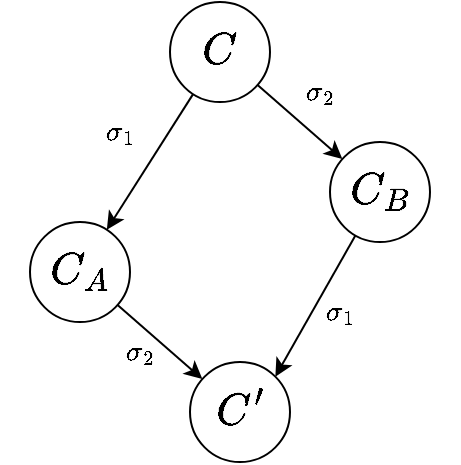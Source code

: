 <mxfile version="20.3.0" type="device"><diagram id="GjwzoFK5_og7Yfl-FRCa" name="Page-1"><mxGraphModel dx="674" dy="404" grid="1" gridSize="10" guides="1" tooltips="1" connect="1" arrows="1" fold="1" page="1" pageScale="1" pageWidth="827" pageHeight="1169" math="1" shadow="0"><root><mxCell id="0"/><mxCell id="1" parent="0"/><mxCell id="ZYST6WTnsPtTtdXnemMj-4" style="rounded=0;orthogonalLoop=1;jettySize=auto;html=1;" edge="1" parent="1" source="ZYST6WTnsPtTtdXnemMj-1" target="ZYST6WTnsPtTtdXnemMj-3"><mxGeometry relative="1" as="geometry"/></mxCell><mxCell id="ZYST6WTnsPtTtdXnemMj-5" style="edgeStyle=none;rounded=0;orthogonalLoop=1;jettySize=auto;html=1;" edge="1" parent="1" source="ZYST6WTnsPtTtdXnemMj-1" target="ZYST6WTnsPtTtdXnemMj-2"><mxGeometry relative="1" as="geometry"/></mxCell><mxCell id="ZYST6WTnsPtTtdXnemMj-1" value="$$C$$" style="ellipse;whiteSpace=wrap;html=1;aspect=fixed;fontSize=19;" vertex="1" parent="1"><mxGeometry x="100" y="20" width="50" height="50" as="geometry"/></mxCell><mxCell id="ZYST6WTnsPtTtdXnemMj-7" style="edgeStyle=none;rounded=0;orthogonalLoop=1;jettySize=auto;html=1;" edge="1" parent="1" source="ZYST6WTnsPtTtdXnemMj-2" target="ZYST6WTnsPtTtdXnemMj-6"><mxGeometry relative="1" as="geometry"/></mxCell><mxCell id="ZYST6WTnsPtTtdXnemMj-2" value="$$C_A$$" style="ellipse;whiteSpace=wrap;html=1;aspect=fixed;fontSize=19;" vertex="1" parent="1"><mxGeometry x="30" y="130" width="50" height="50" as="geometry"/></mxCell><mxCell id="ZYST6WTnsPtTtdXnemMj-8" style="edgeStyle=none;rounded=0;orthogonalLoop=1;jettySize=auto;html=1;entryX=1;entryY=0;entryDx=0;entryDy=0;" edge="1" parent="1" source="ZYST6WTnsPtTtdXnemMj-3" target="ZYST6WTnsPtTtdXnemMj-6"><mxGeometry relative="1" as="geometry"/></mxCell><mxCell id="ZYST6WTnsPtTtdXnemMj-3" value="$$C_B$$" style="ellipse;whiteSpace=wrap;html=1;aspect=fixed;fontSize=19;" vertex="1" parent="1"><mxGeometry x="180" y="90" width="50" height="50" as="geometry"/></mxCell><mxCell id="ZYST6WTnsPtTtdXnemMj-6" value="$$C'$$" style="ellipse;whiteSpace=wrap;html=1;aspect=fixed;fontSize=19;" vertex="1" parent="1"><mxGeometry x="110" y="200" width="50" height="50" as="geometry"/></mxCell><mxCell id="ZYST6WTnsPtTtdXnemMj-9" value="$$\sigma_1$$" style="text;html=1;strokeColor=none;fillColor=none;align=center;verticalAlign=middle;whiteSpace=wrap;rounded=0;" vertex="1" parent="1"><mxGeometry x="60" y="70" width="30" height="30" as="geometry"/></mxCell><mxCell id="ZYST6WTnsPtTtdXnemMj-10" value="$$\sigma_1$$" style="text;html=1;strokeColor=none;fillColor=none;align=center;verticalAlign=middle;whiteSpace=wrap;rounded=0;" vertex="1" parent="1"><mxGeometry x="170" y="160" width="30" height="30" as="geometry"/></mxCell><mxCell id="ZYST6WTnsPtTtdXnemMj-11" value="$$\sigma_2$$" style="text;html=1;strokeColor=none;fillColor=none;align=center;verticalAlign=middle;whiteSpace=wrap;rounded=0;" vertex="1" parent="1"><mxGeometry x="160" y="50" width="30" height="30" as="geometry"/></mxCell><mxCell id="ZYST6WTnsPtTtdXnemMj-12" value="$$\sigma_2$$" style="text;html=1;strokeColor=none;fillColor=none;align=center;verticalAlign=middle;whiteSpace=wrap;rounded=0;" vertex="1" parent="1"><mxGeometry x="70" y="180" width="30" height="30" as="geometry"/></mxCell></root></mxGraphModel></diagram></mxfile>